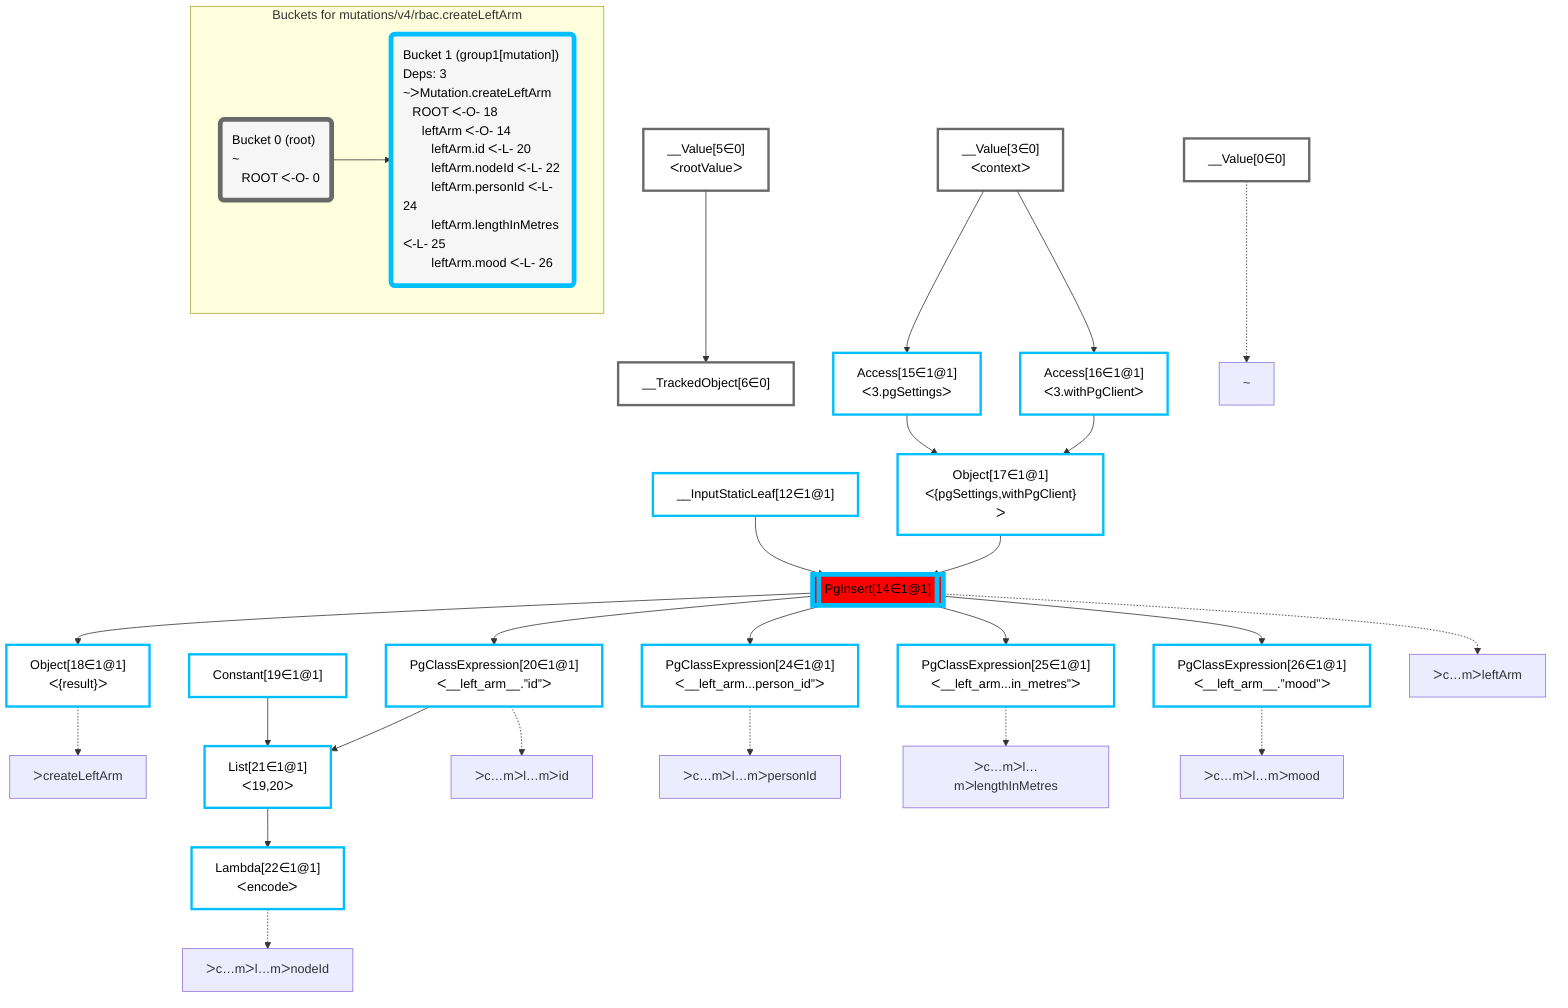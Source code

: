 graph TD
    classDef path fill:#eee,stroke:#000,color:#000
    classDef plan fill:#fff,stroke-width:3px,color:#000
    classDef itemplan fill:#fff,stroke-width:6px,color:#000
    classDef sideeffectplan fill:#f00,stroke-width:6px,color:#000
    classDef bucket fill:#f6f6f6,color:#000,stroke-width:6px,text-align:left


    %% define plans
    __Value0["__Value[0∈0]"]:::plan
    __Value3["__Value[3∈0]<br />ᐸcontextᐳ"]:::plan
    __Value5["__Value[5∈0]<br />ᐸrootValueᐳ"]:::plan
    __TrackedObject6["__TrackedObject[6∈0]"]:::plan
    __InputStaticLeaf12["__InputStaticLeaf[12∈1@1]"]:::plan
    Access15["Access[15∈1@1]<br />ᐸ3.pgSettingsᐳ"]:::plan
    Access16["Access[16∈1@1]<br />ᐸ3.withPgClientᐳ"]:::plan
    Object17["Object[17∈1@1]<br />ᐸ{pgSettings,withPgClient}ᐳ"]:::plan
    PgInsert14[["PgInsert[14∈1@1]"]]:::sideeffectplan
    Object18["Object[18∈1@1]<br />ᐸ{result}ᐳ"]:::plan
    Constant19["Constant[19∈1@1]"]:::plan
    PgClassExpression20["PgClassExpression[20∈1@1]<br />ᐸ__left_arm__.”id”ᐳ"]:::plan
    List21["List[21∈1@1]<br />ᐸ19,20ᐳ"]:::plan
    Lambda22["Lambda[22∈1@1]<br />ᐸencodeᐳ"]:::plan
    PgClassExpression24["PgClassExpression[24∈1@1]<br />ᐸ__left_arm...person_id”ᐳ"]:::plan
    PgClassExpression25["PgClassExpression[25∈1@1]<br />ᐸ__left_arm...in_metres”ᐳ"]:::plan
    PgClassExpression26["PgClassExpression[26∈1@1]<br />ᐸ__left_arm__.”mood”ᐳ"]:::plan

    %% plan dependencies
    __Value5 --> __TrackedObject6
    __Value3 --> Access15
    __Value3 --> Access16
    Access15 & Access16 --> Object17
    Object17 & __InputStaticLeaf12 --> PgInsert14
    PgInsert14 --> Object18
    PgInsert14 --> PgClassExpression20
    Constant19 & PgClassExpression20 --> List21
    List21 --> Lambda22
    PgInsert14 --> PgClassExpression24
    PgInsert14 --> PgClassExpression25
    PgInsert14 --> PgClassExpression26

    %% plan-to-path relationships
    P0["~"]
    __Value0 -.-> P0
    P14["ᐳc…mᐳleftArm"]
    PgInsert14 -.-> P14
    P18["ᐳcreateLeftArm"]
    Object18 -.-> P18
    P20["ᐳc…mᐳl…mᐳid"]
    PgClassExpression20 -.-> P20
    P22["ᐳc…mᐳl…mᐳnodeId"]
    Lambda22 -.-> P22
    P24["ᐳc…mᐳl…mᐳpersonId"]
    PgClassExpression24 -.-> P24
    P25["ᐳc…mᐳl…mᐳlengthInMetres"]
    PgClassExpression25 -.-> P25
    P26["ᐳc…mᐳl…mᐳmood"]
    PgClassExpression26 -.-> P26

    subgraph "Buckets for mutations/v4/rbac.createLeftArm"
    Bucket0("Bucket 0 (root)<br />~<br />⠀ROOT ᐸ-O- 0"):::bucket
    classDef bucket0 stroke:#696969
    class Bucket0,__Value0,__Value3,__Value5,__TrackedObject6 bucket0
    Bucket1("Bucket 1 (group1[mutation])<br />Deps: 3<br />~ᐳMutation.createLeftArm<br />⠀ROOT ᐸ-O- 18<br />⠀⠀leftArm ᐸ-O- 14<br />⠀⠀⠀leftArm.id ᐸ-L- 20<br />⠀⠀⠀leftArm.nodeId ᐸ-L- 22<br />⠀⠀⠀leftArm.personId ᐸ-L- 24<br />⠀⠀⠀leftArm.lengthInMetres ᐸ-L- 25<br />⠀⠀⠀leftArm.mood ᐸ-L- 26"):::bucket
    classDef bucket1 stroke:#00bfff
    class Bucket1,__InputStaticLeaf12,PgInsert14,Access15,Access16,Object17,Object18,Constant19,PgClassExpression20,List21,Lambda22,PgClassExpression24,PgClassExpression25,PgClassExpression26 bucket1
    Bucket0 --> Bucket1
    end
